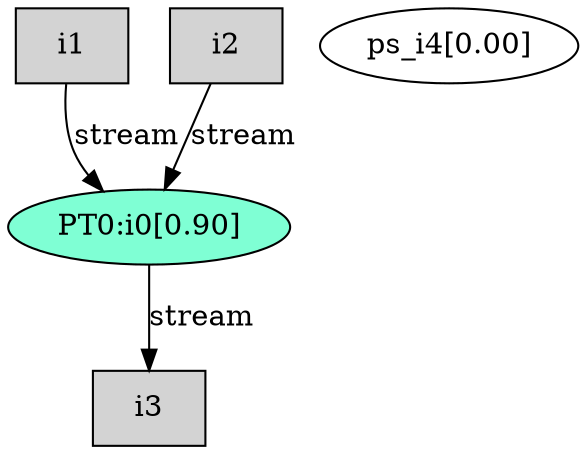 digraph root {
"PT0:i0[0.90]" [style=filled, fillcolor=aquamarine];
"i1" [shape=box style=filled, fillcolor=lightgrey];
"i2" [shape=box style=filled, fillcolor=lightgrey];
"i3" [shape=box style=filled, fillcolor=lightgrey];
"ps_i4[0.00]";
"i1" -> "PT0:i0[0.90]" [label="stream"];
"i2" -> "PT0:i0[0.90]" [label="stream"];
"PT0:i0[0.90]" -> "i3" [label="stream"];
}
